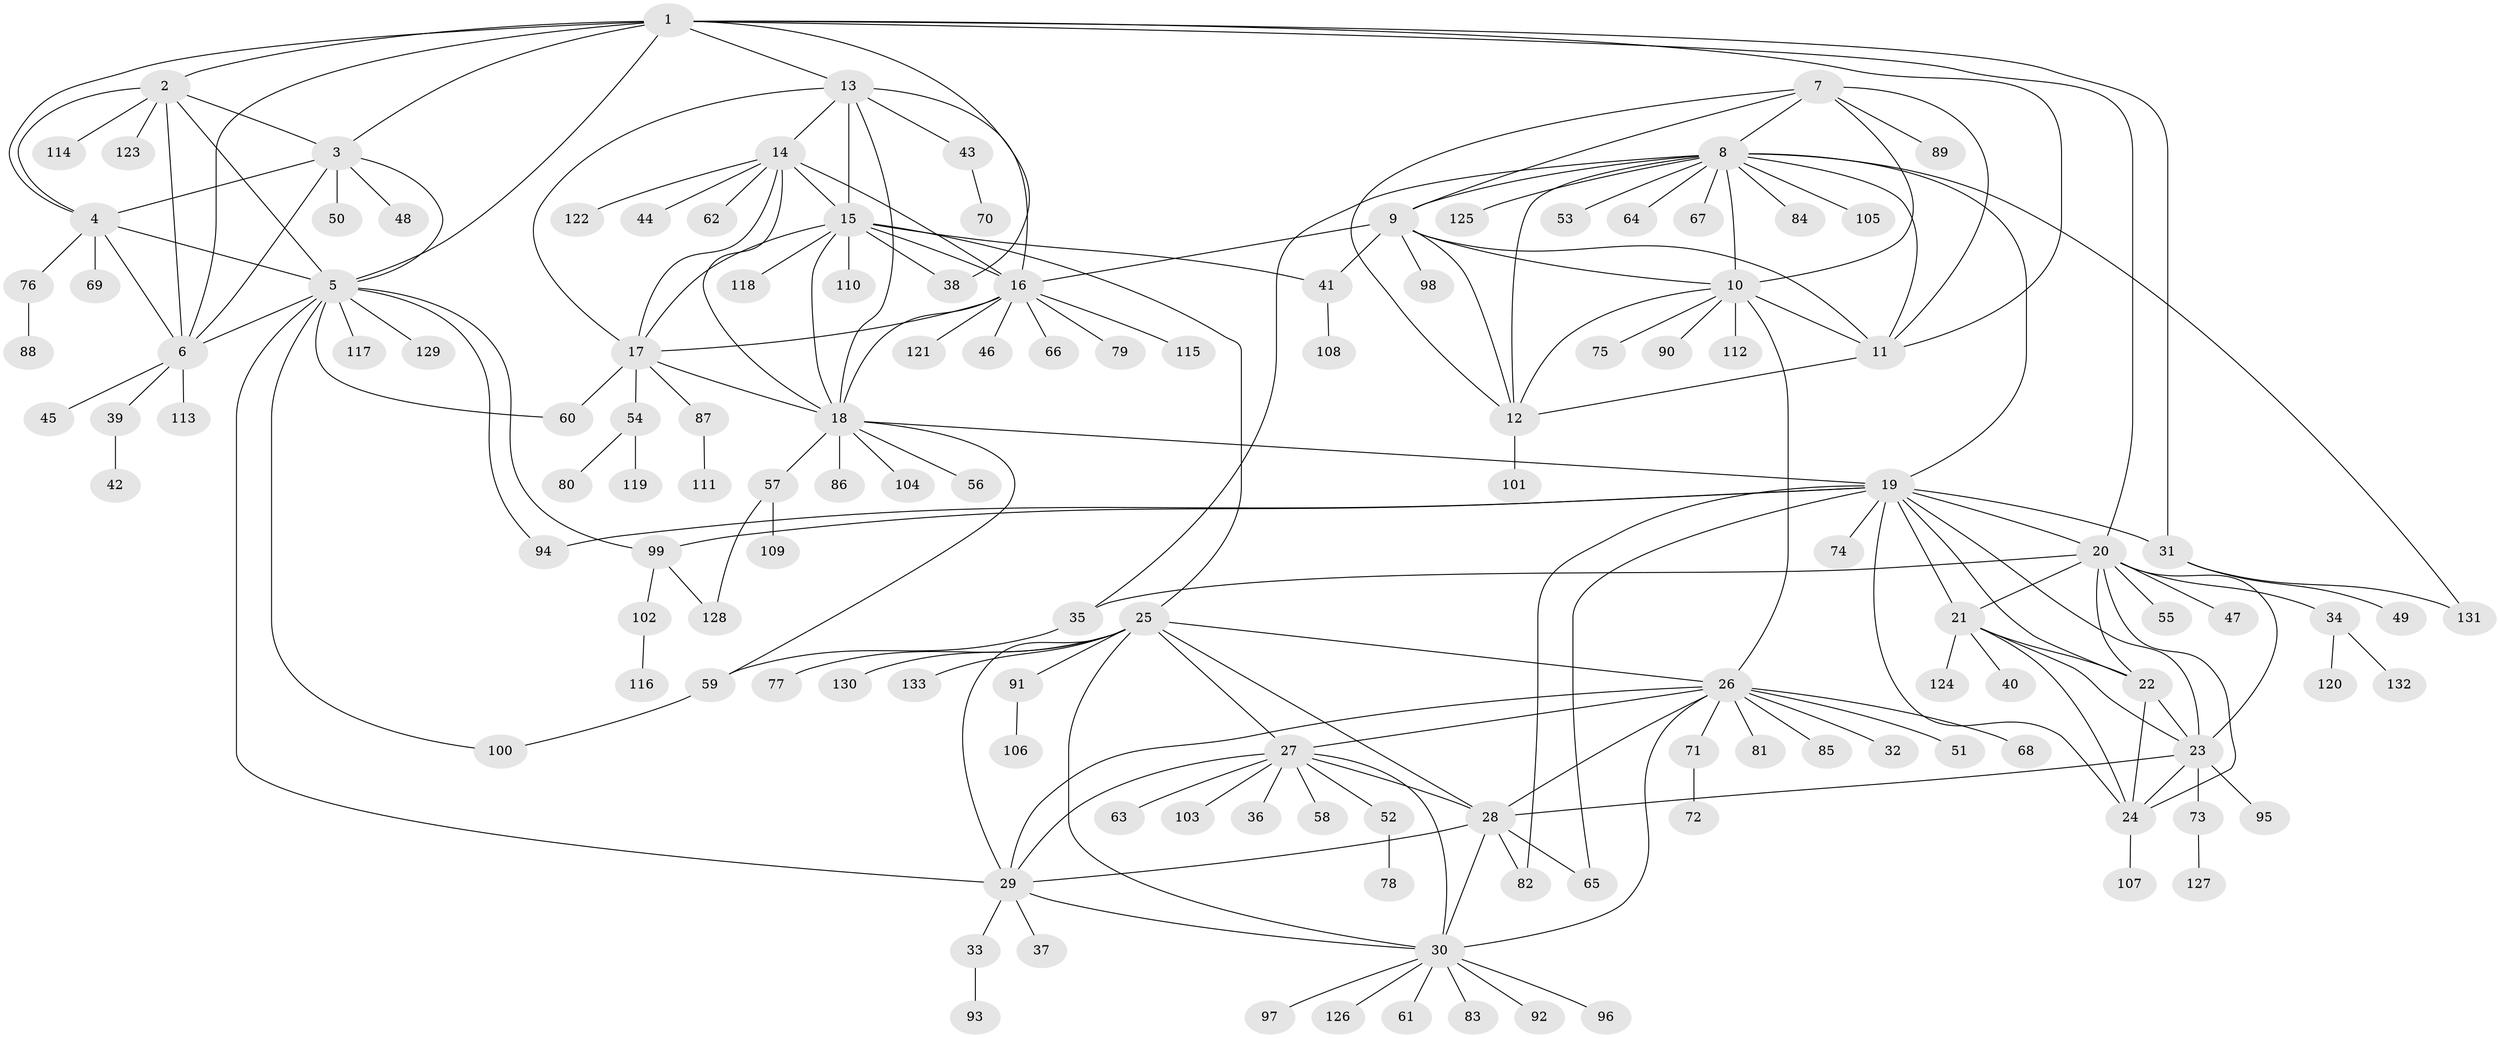 // Generated by graph-tools (version 1.1) at 2025/55/03/09/25 04:55:30]
// undirected, 133 vertices, 201 edges
graph export_dot {
graph [start="1"]
  node [color=gray90,style=filled];
  1;
  2;
  3;
  4;
  5;
  6;
  7;
  8;
  9;
  10;
  11;
  12;
  13;
  14;
  15;
  16;
  17;
  18;
  19;
  20;
  21;
  22;
  23;
  24;
  25;
  26;
  27;
  28;
  29;
  30;
  31;
  32;
  33;
  34;
  35;
  36;
  37;
  38;
  39;
  40;
  41;
  42;
  43;
  44;
  45;
  46;
  47;
  48;
  49;
  50;
  51;
  52;
  53;
  54;
  55;
  56;
  57;
  58;
  59;
  60;
  61;
  62;
  63;
  64;
  65;
  66;
  67;
  68;
  69;
  70;
  71;
  72;
  73;
  74;
  75;
  76;
  77;
  78;
  79;
  80;
  81;
  82;
  83;
  84;
  85;
  86;
  87;
  88;
  89;
  90;
  91;
  92;
  93;
  94;
  95;
  96;
  97;
  98;
  99;
  100;
  101;
  102;
  103;
  104;
  105;
  106;
  107;
  108;
  109;
  110;
  111;
  112;
  113;
  114;
  115;
  116;
  117;
  118;
  119;
  120;
  121;
  122;
  123;
  124;
  125;
  126;
  127;
  128;
  129;
  130;
  131;
  132;
  133;
  1 -- 2;
  1 -- 3;
  1 -- 4;
  1 -- 5;
  1 -- 6;
  1 -- 11;
  1 -- 13;
  1 -- 20;
  1 -- 31;
  1 -- 38;
  2 -- 3;
  2 -- 4;
  2 -- 5;
  2 -- 6;
  2 -- 114;
  2 -- 123;
  3 -- 4;
  3 -- 5;
  3 -- 6;
  3 -- 48;
  3 -- 50;
  4 -- 5;
  4 -- 6;
  4 -- 69;
  4 -- 76;
  5 -- 6;
  5 -- 29;
  5 -- 60;
  5 -- 94;
  5 -- 99;
  5 -- 100;
  5 -- 117;
  5 -- 129;
  6 -- 39;
  6 -- 45;
  6 -- 113;
  7 -- 8;
  7 -- 9;
  7 -- 10;
  7 -- 11;
  7 -- 12;
  7 -- 89;
  8 -- 9;
  8 -- 10;
  8 -- 11;
  8 -- 12;
  8 -- 19;
  8 -- 35;
  8 -- 53;
  8 -- 64;
  8 -- 67;
  8 -- 84;
  8 -- 105;
  8 -- 125;
  8 -- 131;
  9 -- 10;
  9 -- 11;
  9 -- 12;
  9 -- 16;
  9 -- 41;
  9 -- 98;
  10 -- 11;
  10 -- 12;
  10 -- 26;
  10 -- 75;
  10 -- 90;
  10 -- 112;
  11 -- 12;
  12 -- 101;
  13 -- 14;
  13 -- 15;
  13 -- 16;
  13 -- 17;
  13 -- 18;
  13 -- 43;
  14 -- 15;
  14 -- 16;
  14 -- 17;
  14 -- 18;
  14 -- 44;
  14 -- 62;
  14 -- 122;
  15 -- 16;
  15 -- 17;
  15 -- 18;
  15 -- 25;
  15 -- 38;
  15 -- 41;
  15 -- 110;
  15 -- 118;
  16 -- 17;
  16 -- 18;
  16 -- 46;
  16 -- 66;
  16 -- 79;
  16 -- 115;
  16 -- 121;
  17 -- 18;
  17 -- 54;
  17 -- 60;
  17 -- 87;
  18 -- 19;
  18 -- 56;
  18 -- 57;
  18 -- 59;
  18 -- 86;
  18 -- 104;
  19 -- 20;
  19 -- 21;
  19 -- 22;
  19 -- 23;
  19 -- 24;
  19 -- 31;
  19 -- 65;
  19 -- 74;
  19 -- 82;
  19 -- 94;
  19 -- 99;
  20 -- 21;
  20 -- 22;
  20 -- 23;
  20 -- 24;
  20 -- 34;
  20 -- 35;
  20 -- 47;
  20 -- 55;
  21 -- 22;
  21 -- 23;
  21 -- 24;
  21 -- 40;
  21 -- 124;
  22 -- 23;
  22 -- 24;
  23 -- 24;
  23 -- 28;
  23 -- 73;
  23 -- 95;
  24 -- 107;
  25 -- 26;
  25 -- 27;
  25 -- 28;
  25 -- 29;
  25 -- 30;
  25 -- 77;
  25 -- 91;
  25 -- 130;
  25 -- 133;
  26 -- 27;
  26 -- 28;
  26 -- 29;
  26 -- 30;
  26 -- 32;
  26 -- 51;
  26 -- 68;
  26 -- 71;
  26 -- 81;
  26 -- 85;
  27 -- 28;
  27 -- 29;
  27 -- 30;
  27 -- 36;
  27 -- 52;
  27 -- 58;
  27 -- 63;
  27 -- 103;
  28 -- 29;
  28 -- 30;
  28 -- 65;
  28 -- 82;
  29 -- 30;
  29 -- 33;
  29 -- 37;
  30 -- 61;
  30 -- 83;
  30 -- 92;
  30 -- 96;
  30 -- 97;
  30 -- 126;
  31 -- 49;
  31 -- 131;
  33 -- 93;
  34 -- 120;
  34 -- 132;
  35 -- 59;
  39 -- 42;
  41 -- 108;
  43 -- 70;
  52 -- 78;
  54 -- 80;
  54 -- 119;
  57 -- 109;
  57 -- 128;
  59 -- 100;
  71 -- 72;
  73 -- 127;
  76 -- 88;
  87 -- 111;
  91 -- 106;
  99 -- 102;
  99 -- 128;
  102 -- 116;
}
